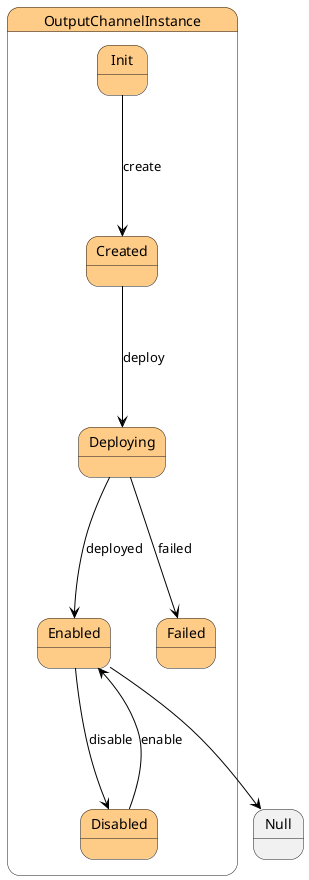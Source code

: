 @startuml



state OutputChannelInstance #ffcc88 {

    state Init #ffcc88 {
    }

    state Created #ffcc88 {
    }

    state Deploying #ffcc88 {
    }

    state Enabled #ffcc88 {
    }

    state Disabled #ffcc88 {
    }

    state Failed #ffcc88 {
    }




Init -[#black]--> Created : create

Created -[#black]--> Deploying : deploy

Deploying -[#black]--> Enabled : deployed

Deploying -[#black]--> Failed : failed

Enabled -[#black]--> Disabled : disable

Disabled -[#black]--> Enabled : enable

}


 Enabled -[#black]--> Null


@enduml
